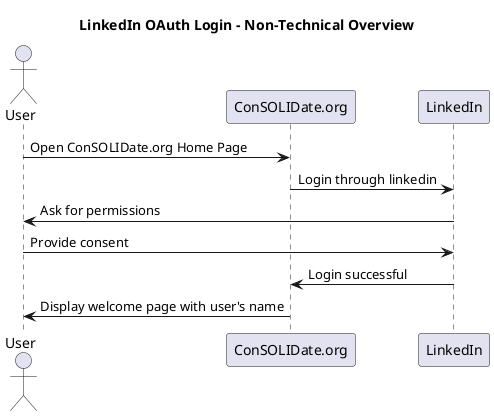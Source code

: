 @startuml
title LinkedIn OAuth Login - Non-Technical Overview

actor User
participant "ConSOLIDate.org" as App
participant "LinkedIn" as LinkedIn

User -> App: Open ConSOLIDate.org Home Page 
App -> LinkedIn:  Login through linkedin

LinkedIn -> User: Ask for permissions
User -> LinkedIn: Provide consent

LinkedIn -> App: Login successful
App -> User: Display welcome page with user's name

@enduml